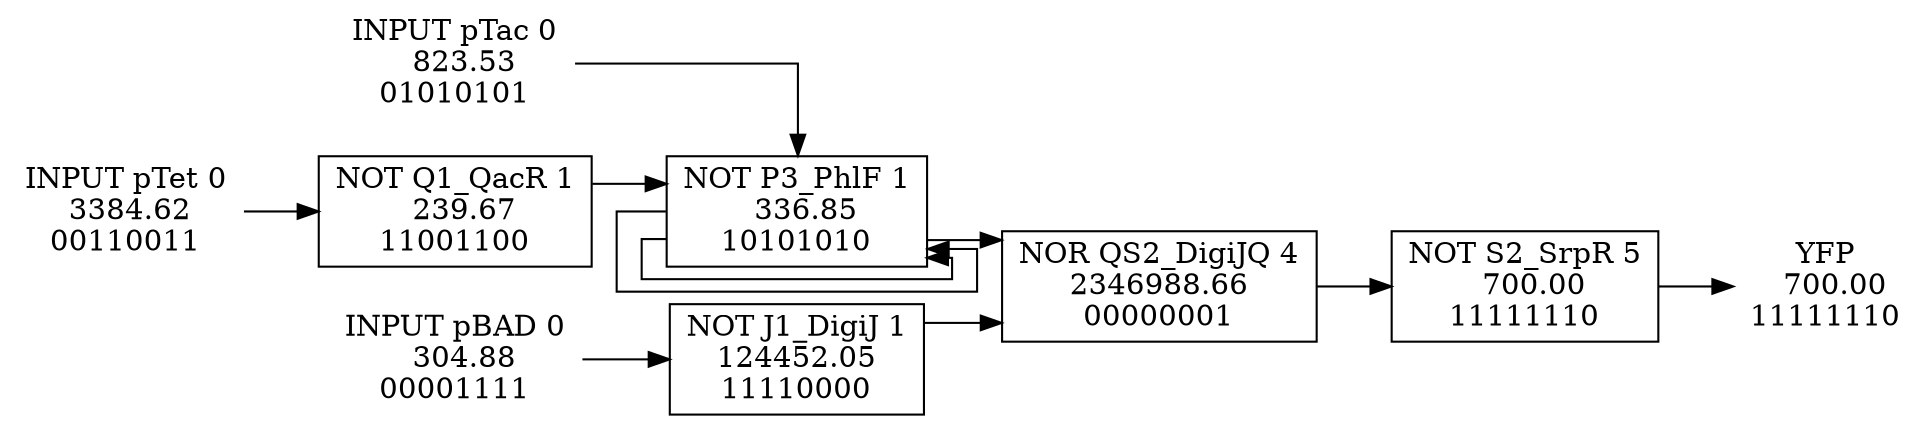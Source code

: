 #GRAPHVIZ_OUTPUT 
digraph{ 
rankdir=LR; 
splines=ortho; 
YFP[shape=none,label="YFP\n  700.00\n11111110"]; 
pTac[shape=none,label="INPUT pTac 0\n  823.53\n01010101"]; 
pTet[shape=none,label="INPUT pTet 0\n 3384.62\n00110011"]; 
pBAD[shape=none,label="INPUT pBAD 0\n  304.88\n00001111"]; 
S2_SrpR[shape=box,style=filled,fillcolor=gray100,label="NOT S2_SrpR 5\n  700.00\n11111110"]; 
QS2_DigiJQ[shape=box,style=filled,fillcolor=gray100,label="NOR QS2_DigiJQ 4\n2346988.66\n00000001"]; 
P3_PhlF[shape=box,style=filled,fillcolor=gray100,label="NOT P3_PhlF 3\n  339.91\n11101110"]; 
P3_PhlF[shape=box,style=filled,fillcolor=gray100,label="NOR P3_PhlF 2\n  334.16\n00010001"]; 
J1_DigiJ[shape=box,style=filled,fillcolor=gray100,label="NOT J1_DigiJ 1\n124452.05\n11110000"]; 
P3_PhlF[shape=box,style=filled,fillcolor=gray100,label="NOT P3_PhlF 1\n  336.85\n10101010"]; 
Q1_QacR[shape=box,style=filled,fillcolor=gray100,label="NOT Q1_QacR 1\n  239.67\n11001100"]; 
S2_SrpR->YFP; 
QS2_DigiJQ->S2_SrpR; 
P3_PhlF->QS2_DigiJQ; 
J1_DigiJ->QS2_DigiJQ; 
P3_PhlF->P3_PhlF; 
pBAD->J1_DigiJ; 
P3_PhlF->P3_PhlF; 
Q1_QacR->P3_PhlF; 
pTac->P3_PhlF; 
pTet->Q1_QacR; 
} 
